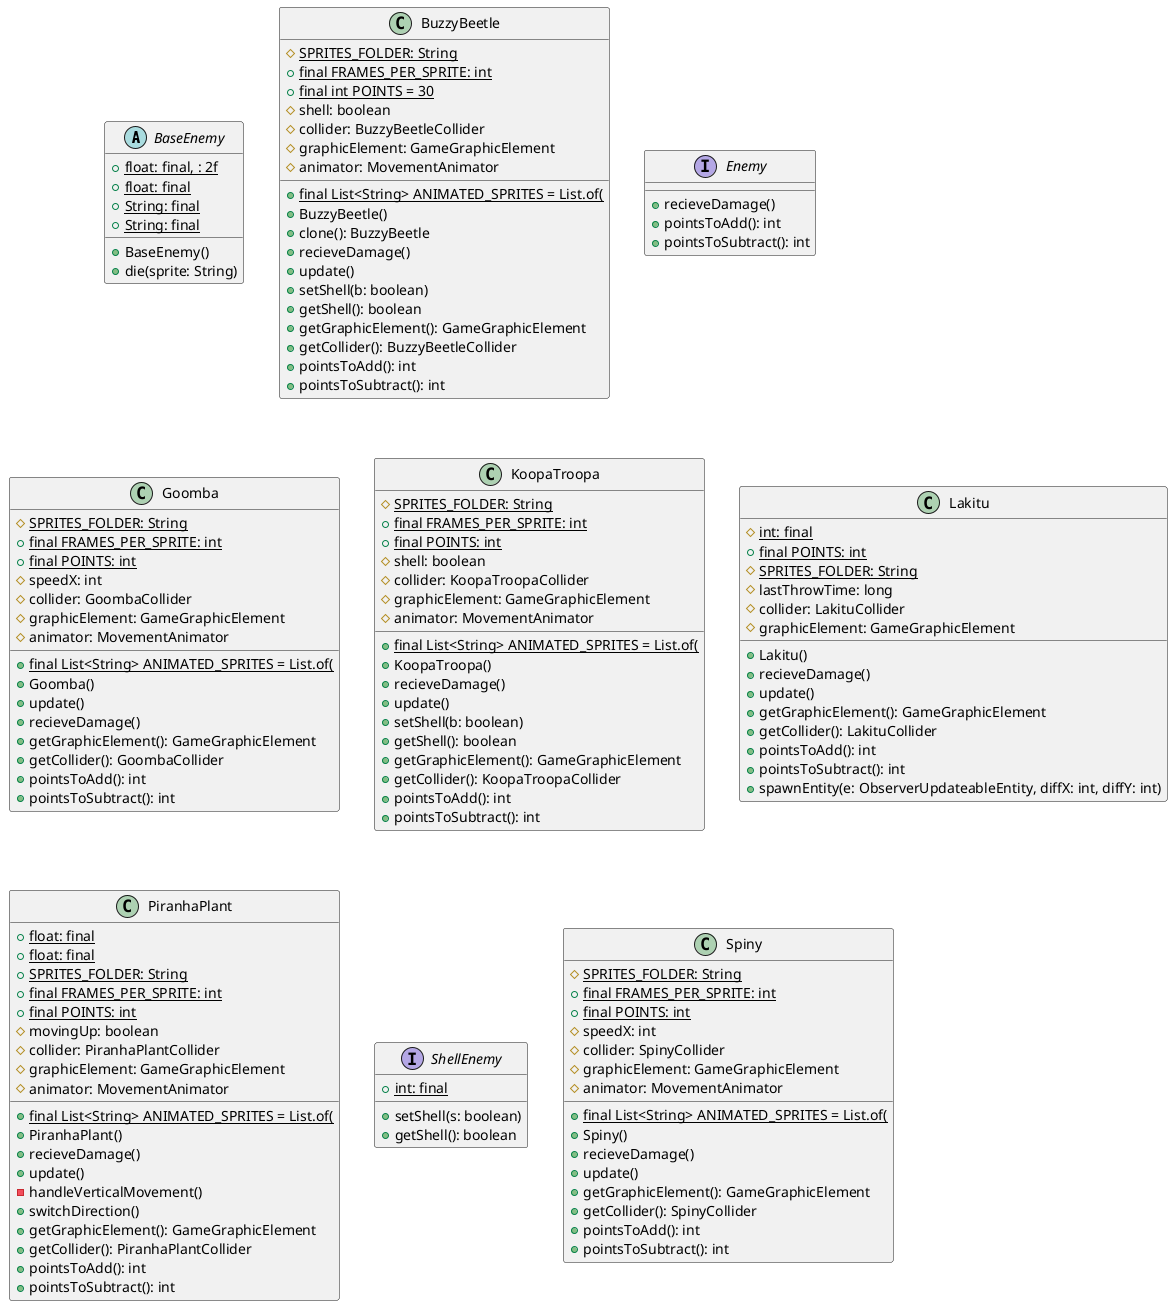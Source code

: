 @startuml
abstract class BaseEnemy {
   +{static} float: final, : 2f
   +{static} float: final
   +{static} String: final
   +{static} String: final
   +BaseEnemy()
   +die(sprite: String)
}

class BuzzyBeetle {
   #{static} SPRITES_FOLDER: String
   +final {static} List<String> ANIMATED_SPRITES = List.of(
   +final {static} FRAMES_PER_SPRITE: int
   +final {static} int POINTS = 30 
   #shell: boolean
   #collider: BuzzyBeetleCollider
   #graphicElement: GameGraphicElement
   #animator: MovementAnimator
   +BuzzyBeetle()
   +clone(): BuzzyBeetle 
   +recieveDamage()
   +update()
   +setShell(b: boolean)
   +getShell(): boolean 
   +getGraphicElement(): GameGraphicElement 
   +getCollider(): BuzzyBeetleCollider 
   +pointsToAdd(): int 
   +pointsToSubtract(): int 
}

interface Enemy {
   +recieveDamage()
   +pointsToAdd(): int 
   +pointsToSubtract(): int 
}

class Goomba {
   #{static} SPRITES_FOLDER: String
   +final {static} List<String> ANIMATED_SPRITES = List.of(
   +final {static} FRAMES_PER_SPRITE: int
   +final {static} POINTS: int
   #speedX: int
   #collider: GoombaCollider
   #graphicElement: GameGraphicElement
   #animator: MovementAnimator
   +Goomba()
   +update()
   +recieveDamage()
   +getGraphicElement(): GameGraphicElement 
   +getCollider(): GoombaCollider 
   +pointsToAdd(): int 
   +pointsToSubtract(): int 
}

class KoopaTroopa {
   #{static} SPRITES_FOLDER: String
   +final {static} List<String> ANIMATED_SPRITES = List.of(
   +final {static} FRAMES_PER_SPRITE: int
   +final {static} POINTS: int
   #shell: boolean
   #collider: KoopaTroopaCollider
   #graphicElement: GameGraphicElement
   #animator: MovementAnimator
   +KoopaTroopa()
   +recieveDamage()
   +update()
   +setShell(b: boolean)
   +getShell(): boolean 
   +getGraphicElement(): GameGraphicElement 
   +getCollider(): KoopaTroopaCollider 
   +pointsToAdd(): int 
   +pointsToSubtract(): int 
}

class Lakitu {
   #{static} int: final
   +final {static} POINTS: int
   #{static} SPRITES_FOLDER: String
   #lastThrowTime: long
   #collider: LakituCollider
   #graphicElement: GameGraphicElement
   +Lakitu()
   +recieveDamage()
   +update()
   +getGraphicElement(): GameGraphicElement 
   +getCollider(): LakituCollider 
   +pointsToAdd(): int 
   +pointsToSubtract(): int 
   +spawnEntity(e: ObserverUpdateableEntity, diffX: int, diffY: int)
}

class PiranhaPlant {
   +{static} float: final
   +{static} float: final
   +{static} SPRITES_FOLDER: String
   +final {static} List<String> ANIMATED_SPRITES = List.of(
   +final {static} FRAMES_PER_SPRITE: int
   +final {static} POINTS: int
   #movingUp: boolean
   #collider: PiranhaPlantCollider
   #graphicElement: GameGraphicElement
   #animator: MovementAnimator
   +PiranhaPlant()
   +recieveDamage()
   +update()
   -handleVerticalMovement()
   +switchDirection()
   +getGraphicElement(): GameGraphicElement 
   +getCollider(): PiranhaPlantCollider 
   +pointsToAdd(): int 
   +pointsToSubtract(): int 
}

interface ShellEnemy {
   +{static} int: final
   +setShell(s: boolean)
   +getShell(): boolean 
}

class Spiny {
   #{static} SPRITES_FOLDER: String
   +final {static} List<String> ANIMATED_SPRITES = List.of(
   +final {static} FRAMES_PER_SPRITE: int
   +final {static} POINTS: int
   #speedX: int
   #collider: SpinyCollider
   #graphicElement: GameGraphicElement
   #animator: MovementAnimator
   +Spiny()
   +recieveDamage()
   +update()
   +getGraphicElement(): GameGraphicElement 
   +getCollider(): SpinyCollider 
   +pointsToAdd(): int 
   +pointsToSubtract(): int 
}

@enduml

